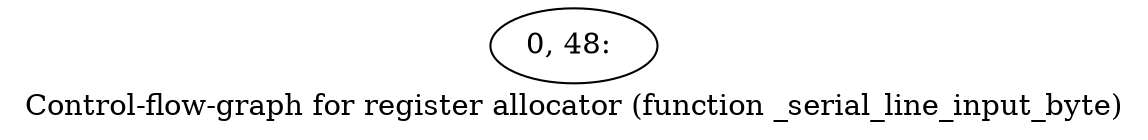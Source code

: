 digraph G {
graph [label="Control-flow-graph for register allocator (function _serial_line_input_byte)"]
0[label="0, 48: "];
}
